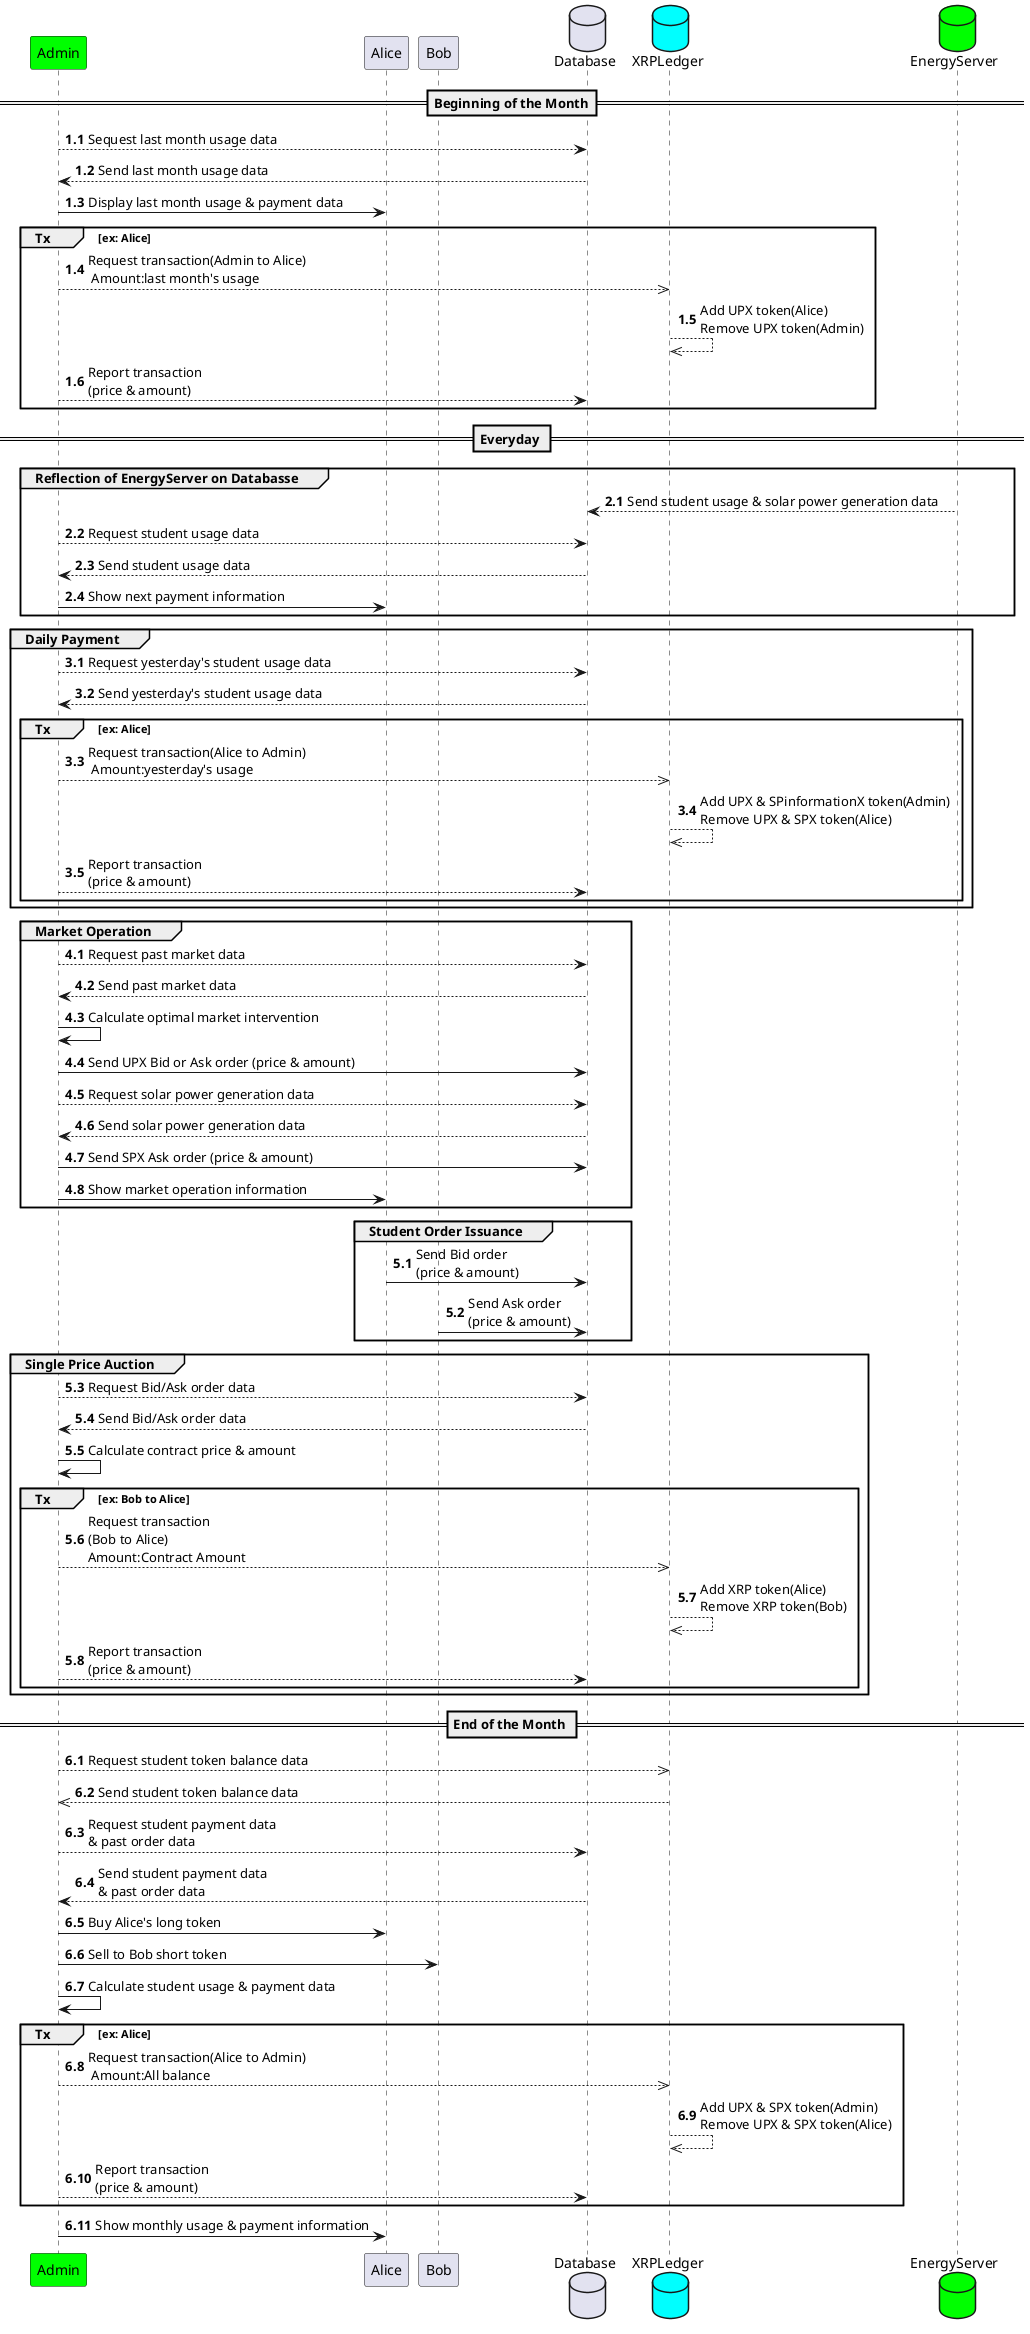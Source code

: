 @startuml sequence

participant Admin      as sys #00FF00
participant Alice    as st1
participant Bob    as st2
database  Database as db1
database XRPLedger as xl   #00FFFF
database EnergyServer  as db2  #00FF00

== Beginning of the Month==
autonumber 1.1
sys --> db1 : Sequest last month usage data
db1 --> sys : Send last month usage data
sys -> st1 : Display last month usage & payment data
group Tx [ex: Alice]
sys -->> xl : Request transaction(Admin to Alice)\n Amount:last month's usage
xl -->> xl : Add UPX token(Alice)\nRemove UPX token(Admin)
sys --> db1 : Report transaction\n(price & amount)
end

== Everyday ==
autonumber inc A
group Reflection of EnergyServer on Databasse
db2 --> db1 : Send student usage & solar power generation data
sys --> db1 : Request student usage data
sys <-- db1 : Send student usage data
sys -> st1 : Show next payment information
end
autonumber inc A
group Daily Payment
sys --> db1 : Request yesterday's student usage data
sys <-- db1 : Send yesterday's student usage data
group Tx [ex: Alice]
sys -->> xl : Request transaction(Alice to Admin)\n Amount:yesterday's usage
xl -->> xl : Add UPX & SPinformationX token(Admin)\nRemove UPX & SPX token(Alice)
sys --> db1 : Report transaction\n(price & amount)
end
end
autonumber inc A
group Market Operation
sys --> db1 : Request past market data
sys <-- db1 : Send past market data
sys -> sys : Calculate optimal market intervention
sys -> db1 : Send UPX Bid or Ask order (price & amount)
sys --> db1 : Request solar power generation data
sys <-- db1 : Send solar power generation data
sys -> db1 : Send SPX Ask order (price & amount)
sys -> st1 : Show market operation information
end
autonumber inc A
group Student Order Issuance
st1 -> db1 : Send Bid order\n(price & amount)
st2 -> db1 : Send Ask order\n(price & amount)
end

group Single Price Auction
sys --> db1 : Request Bid/Ask order data
sys <-- db1 : Send Bid/Ask order data
sys -> sys : Calculate contract price & amount
group Tx [ex: Bob to Alice]
sys -->> xl : Request transaction\n(Bob to Alice)\nAmount:Contract Amount
xl -->> xl : Add XRP token(Alice)\nRemove XRP token(Bob)
sys --> db1 : Report transaction\n(price & amount)
end
end

== End of the Month ==
autonumber inc A
sys -->> xl : Request student token balance data
xl -->> sys : Send student token balance data
sys --> db1 : Request student payment data \n& past order data
sys <-- db1 : Send student payment data \n& past order data
sys -> st1 : Buy Alice's long token
sys -> st2 : Sell to Bob short token
sys -> sys : Calculate student usage & payment data
group Tx [ex: Alice]
sys -->> xl : Request transaction(Alice to Admin)\n Amount:All balance
xl -->> xl : Add UPX & SPX token(Admin)\nRemove UPX & SPX token(Alice)
sys --> db1 : Report transaction\n(price & amount)
end
sys -> st1 : Show monthly usage & payment information
@enduml
